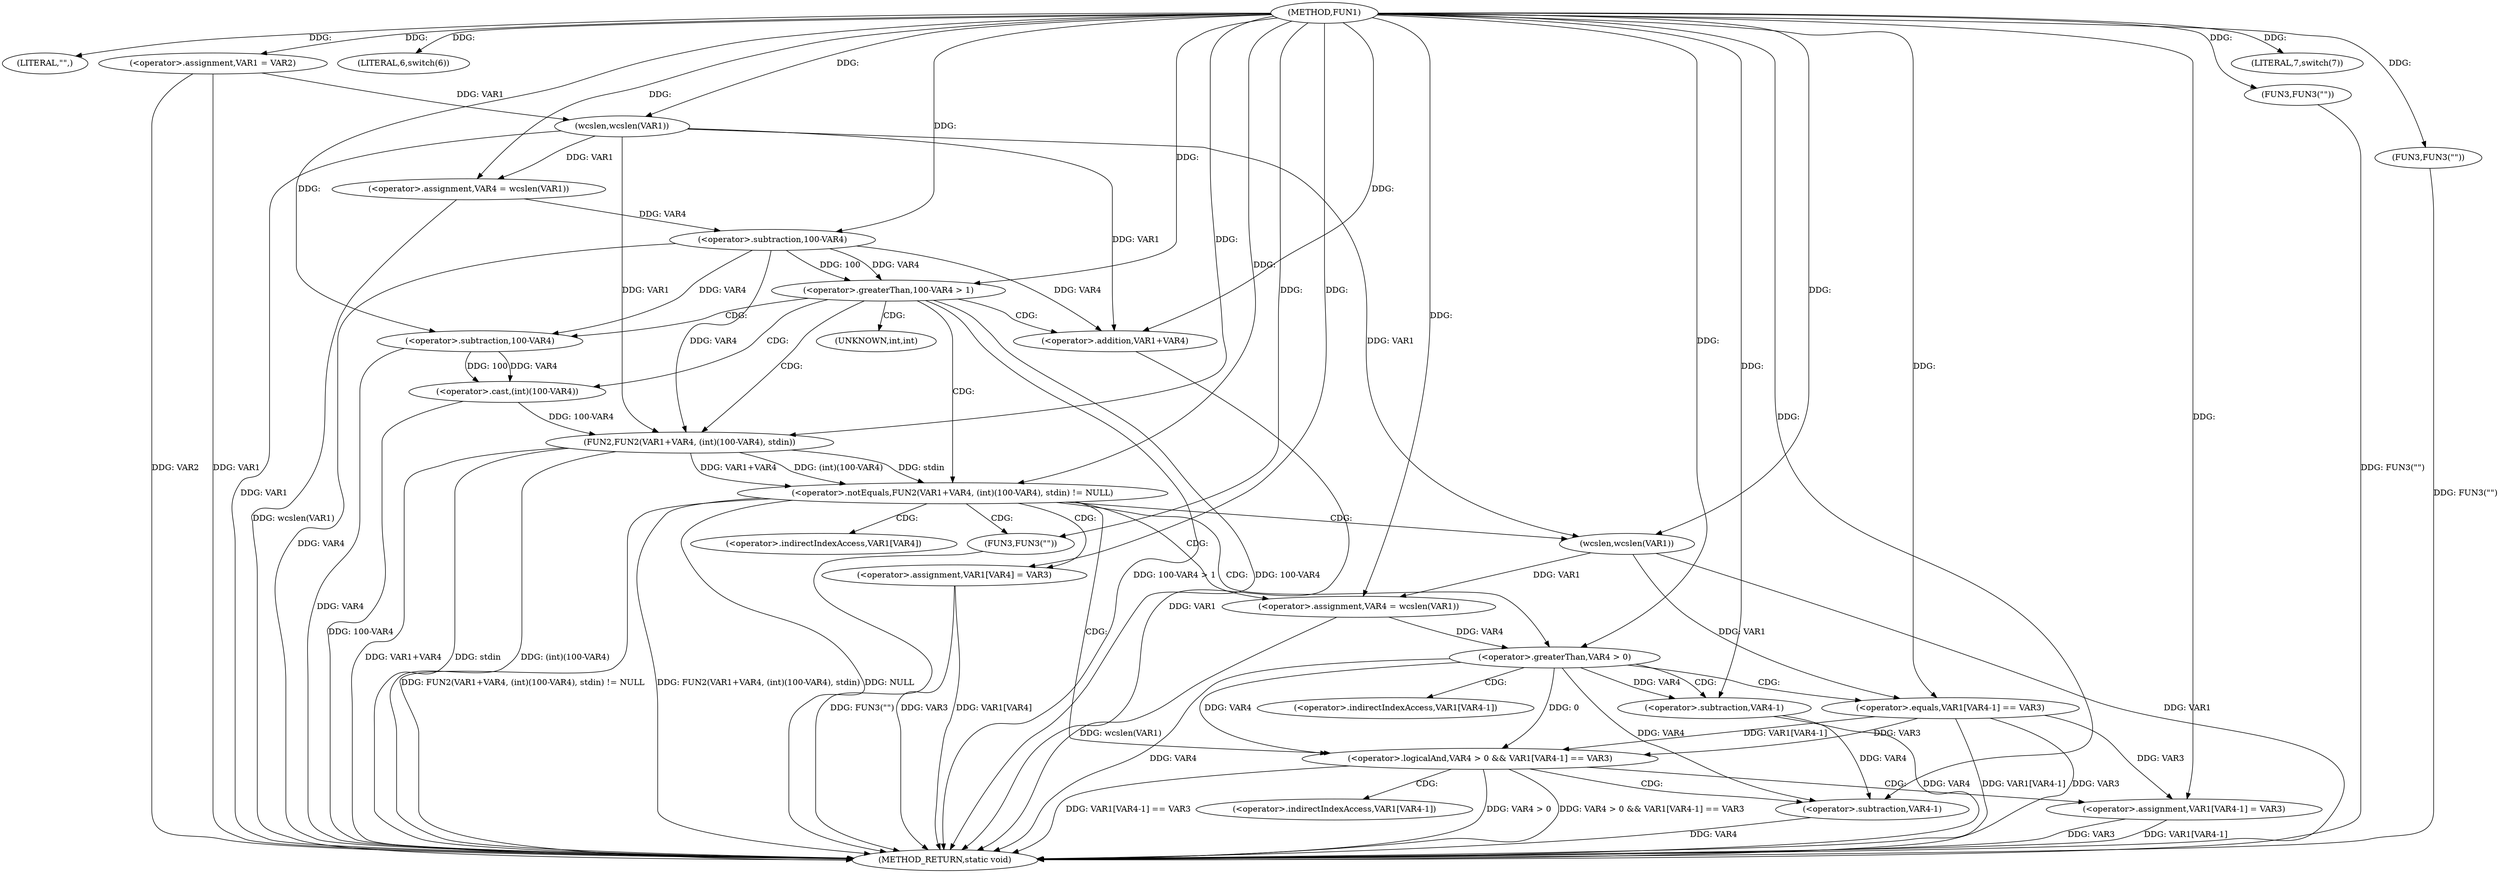 digraph FUN1 {  
"1000100" [label = "(METHOD,FUN1)" ]
"1000185" [label = "(METHOD_RETURN,static void)" ]
"1000103" [label = "(LITERAL,\"\",)" ]
"1000104" [label = "(<operator>.assignment,VAR1 = VAR2)" ]
"1000108" [label = "(LITERAL,6,switch(6))" ]
"1000113" [label = "(<operator>.assignment,VAR4 = wcslen(VAR1))" ]
"1000115" [label = "(wcslen,wcslen(VAR1))" ]
"1000118" [label = "(<operator>.greaterThan,100-VAR4 > 1)" ]
"1000119" [label = "(<operator>.subtraction,100-VAR4)" ]
"1000125" [label = "(<operator>.notEquals,FUN2(VAR1+VAR4, (int)(100-VAR4), stdin) != NULL)" ]
"1000126" [label = "(FUN2,FUN2(VAR1+VAR4, (int)(100-VAR4), stdin))" ]
"1000127" [label = "(<operator>.addition,VAR1+VAR4)" ]
"1000130" [label = "(<operator>.cast,(int)(100-VAR4))" ]
"1000132" [label = "(<operator>.subtraction,100-VAR4)" ]
"1000138" [label = "(<operator>.assignment,VAR4 = wcslen(VAR1))" ]
"1000140" [label = "(wcslen,wcslen(VAR1))" ]
"1000143" [label = "(<operator>.logicalAnd,VAR4 > 0 && VAR1[VAR4-1] == VAR3)" ]
"1000144" [label = "(<operator>.greaterThan,VAR4 > 0)" ]
"1000147" [label = "(<operator>.equals,VAR1[VAR4-1] == VAR3)" ]
"1000150" [label = "(<operator>.subtraction,VAR4-1)" ]
"1000155" [label = "(<operator>.assignment,VAR1[VAR4-1] = VAR3)" ]
"1000158" [label = "(<operator>.subtraction,VAR4-1)" ]
"1000164" [label = "(FUN3,FUN3(\"\"))" ]
"1000166" [label = "(<operator>.assignment,VAR1[VAR4] = VAR3)" ]
"1000173" [label = "(FUN3,FUN3(\"\"))" ]
"1000177" [label = "(LITERAL,7,switch(7))" ]
"1000182" [label = "(FUN3,FUN3(\"\"))" ]
"1000131" [label = "(UNKNOWN,int,int)" ]
"1000148" [label = "(<operator>.indirectIndexAccess,VAR1[VAR4-1])" ]
"1000156" [label = "(<operator>.indirectIndexAccess,VAR1[VAR4-1])" ]
"1000167" [label = "(<operator>.indirectIndexAccess,VAR1[VAR4])" ]
  "1000125" -> "1000185"  [ label = "DDG: FUN2(VAR1+VAR4, (int)(100-VAR4), stdin) != NULL"] 
  "1000150" -> "1000185"  [ label = "DDG: VAR4"] 
  "1000104" -> "1000185"  [ label = "DDG: VAR1"] 
  "1000147" -> "1000185"  [ label = "DDG: VAR1[VAR4-1]"] 
  "1000118" -> "1000185"  [ label = "DDG: 100-VAR4 > 1"] 
  "1000118" -> "1000185"  [ label = "DDG: 100-VAR4"] 
  "1000104" -> "1000185"  [ label = "DDG: VAR2"] 
  "1000182" -> "1000185"  [ label = "DDG: FUN3(\"\")"] 
  "1000158" -> "1000185"  [ label = "DDG: VAR4"] 
  "1000126" -> "1000185"  [ label = "DDG: (int)(100-VAR4)"] 
  "1000164" -> "1000185"  [ label = "DDG: FUN3(\"\")"] 
  "1000125" -> "1000185"  [ label = "DDG: FUN2(VAR1+VAR4, (int)(100-VAR4), stdin)"] 
  "1000130" -> "1000185"  [ label = "DDG: 100-VAR4"] 
  "1000140" -> "1000185"  [ label = "DDG: VAR1"] 
  "1000138" -> "1000185"  [ label = "DDG: wcslen(VAR1)"] 
  "1000143" -> "1000185"  [ label = "DDG: VAR4 > 0"] 
  "1000166" -> "1000185"  [ label = "DDG: VAR1[VAR4]"] 
  "1000132" -> "1000185"  [ label = "DDG: VAR4"] 
  "1000113" -> "1000185"  [ label = "DDG: wcslen(VAR1)"] 
  "1000119" -> "1000185"  [ label = "DDG: VAR4"] 
  "1000126" -> "1000185"  [ label = "DDG: VAR1+VAR4"] 
  "1000147" -> "1000185"  [ label = "DDG: VAR3"] 
  "1000126" -> "1000185"  [ label = "DDG: stdin"] 
  "1000173" -> "1000185"  [ label = "DDG: FUN3(\"\")"] 
  "1000143" -> "1000185"  [ label = "DDG: VAR4 > 0 && VAR1[VAR4-1] == VAR3"] 
  "1000125" -> "1000185"  [ label = "DDG: NULL"] 
  "1000144" -> "1000185"  [ label = "DDG: VAR4"] 
  "1000166" -> "1000185"  [ label = "DDG: VAR3"] 
  "1000127" -> "1000185"  [ label = "DDG: VAR1"] 
  "1000155" -> "1000185"  [ label = "DDG: VAR1[VAR4-1]"] 
  "1000143" -> "1000185"  [ label = "DDG: VAR1[VAR4-1] == VAR3"] 
  "1000155" -> "1000185"  [ label = "DDG: VAR3"] 
  "1000115" -> "1000185"  [ label = "DDG: VAR1"] 
  "1000100" -> "1000103"  [ label = "DDG: "] 
  "1000100" -> "1000104"  [ label = "DDG: "] 
  "1000100" -> "1000108"  [ label = "DDG: "] 
  "1000115" -> "1000113"  [ label = "DDG: VAR1"] 
  "1000100" -> "1000113"  [ label = "DDG: "] 
  "1000104" -> "1000115"  [ label = "DDG: VAR1"] 
  "1000100" -> "1000115"  [ label = "DDG: "] 
  "1000119" -> "1000118"  [ label = "DDG: 100"] 
  "1000119" -> "1000118"  [ label = "DDG: VAR4"] 
  "1000100" -> "1000119"  [ label = "DDG: "] 
  "1000113" -> "1000119"  [ label = "DDG: VAR4"] 
  "1000100" -> "1000118"  [ label = "DDG: "] 
  "1000126" -> "1000125"  [ label = "DDG: VAR1+VAR4"] 
  "1000126" -> "1000125"  [ label = "DDG: (int)(100-VAR4)"] 
  "1000126" -> "1000125"  [ label = "DDG: stdin"] 
  "1000115" -> "1000126"  [ label = "DDG: VAR1"] 
  "1000100" -> "1000126"  [ label = "DDG: "] 
  "1000119" -> "1000126"  [ label = "DDG: VAR4"] 
  "1000115" -> "1000127"  [ label = "DDG: VAR1"] 
  "1000100" -> "1000127"  [ label = "DDG: "] 
  "1000119" -> "1000127"  [ label = "DDG: VAR4"] 
  "1000130" -> "1000126"  [ label = "DDG: 100-VAR4"] 
  "1000132" -> "1000130"  [ label = "DDG: 100"] 
  "1000132" -> "1000130"  [ label = "DDG: VAR4"] 
  "1000100" -> "1000132"  [ label = "DDG: "] 
  "1000119" -> "1000132"  [ label = "DDG: VAR4"] 
  "1000100" -> "1000125"  [ label = "DDG: "] 
  "1000140" -> "1000138"  [ label = "DDG: VAR1"] 
  "1000100" -> "1000138"  [ label = "DDG: "] 
  "1000100" -> "1000140"  [ label = "DDG: "] 
  "1000115" -> "1000140"  [ label = "DDG: VAR1"] 
  "1000144" -> "1000143"  [ label = "DDG: VAR4"] 
  "1000144" -> "1000143"  [ label = "DDG: 0"] 
  "1000138" -> "1000144"  [ label = "DDG: VAR4"] 
  "1000100" -> "1000144"  [ label = "DDG: "] 
  "1000147" -> "1000143"  [ label = "DDG: VAR1[VAR4-1]"] 
  "1000147" -> "1000143"  [ label = "DDG: VAR3"] 
  "1000140" -> "1000147"  [ label = "DDG: VAR1"] 
  "1000144" -> "1000150"  [ label = "DDG: VAR4"] 
  "1000100" -> "1000150"  [ label = "DDG: "] 
  "1000100" -> "1000147"  [ label = "DDG: "] 
  "1000147" -> "1000155"  [ label = "DDG: VAR3"] 
  "1000100" -> "1000155"  [ label = "DDG: "] 
  "1000150" -> "1000158"  [ label = "DDG: VAR4"] 
  "1000144" -> "1000158"  [ label = "DDG: VAR4"] 
  "1000100" -> "1000158"  [ label = "DDG: "] 
  "1000100" -> "1000164"  [ label = "DDG: "] 
  "1000100" -> "1000166"  [ label = "DDG: "] 
  "1000100" -> "1000173"  [ label = "DDG: "] 
  "1000100" -> "1000177"  [ label = "DDG: "] 
  "1000100" -> "1000182"  [ label = "DDG: "] 
  "1000118" -> "1000125"  [ label = "CDG: "] 
  "1000118" -> "1000127"  [ label = "CDG: "] 
  "1000118" -> "1000131"  [ label = "CDG: "] 
  "1000118" -> "1000126"  [ label = "CDG: "] 
  "1000118" -> "1000132"  [ label = "CDG: "] 
  "1000118" -> "1000130"  [ label = "CDG: "] 
  "1000125" -> "1000164"  [ label = "CDG: "] 
  "1000125" -> "1000166"  [ label = "CDG: "] 
  "1000125" -> "1000144"  [ label = "CDG: "] 
  "1000125" -> "1000143"  [ label = "CDG: "] 
  "1000125" -> "1000167"  [ label = "CDG: "] 
  "1000125" -> "1000140"  [ label = "CDG: "] 
  "1000125" -> "1000138"  [ label = "CDG: "] 
  "1000143" -> "1000156"  [ label = "CDG: "] 
  "1000143" -> "1000158"  [ label = "CDG: "] 
  "1000143" -> "1000155"  [ label = "CDG: "] 
  "1000144" -> "1000150"  [ label = "CDG: "] 
  "1000144" -> "1000148"  [ label = "CDG: "] 
  "1000144" -> "1000147"  [ label = "CDG: "] 
}
